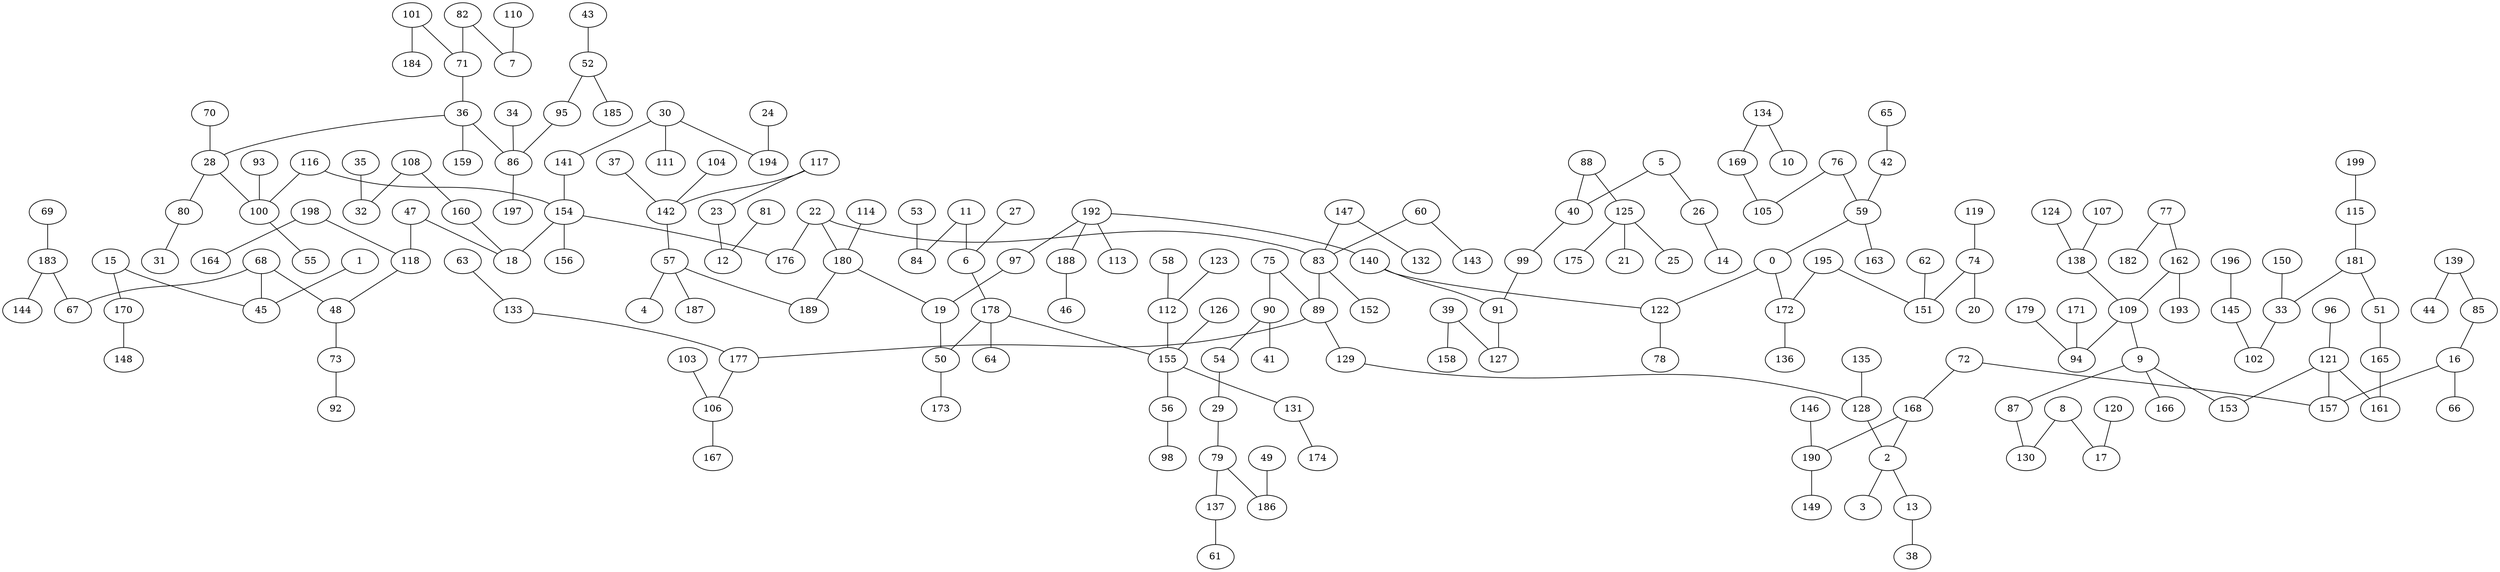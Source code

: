 graph {
16  [Label = "16 (0.00)"]
157  [Label = "157 (0.00)"]
83  [Label = "83 (0.00)"]
89  [Label = "89 (0.00)"]
0  [Label = "0 (0.00)"]
172  [Label = "172 (0.00)"]
116  [Label = "116 (0.00)"]
154  [Label = "154 (0.00)"]
76  [Label = "76 (0.00)"]
59  [Label = "59 (0.00)"]
72  [Label = "72 (0.00)"]
133  [Label = "133 (0.00)"]
177  [Label = "177 (0.00)"]
85  [Label = "85 (0.00)"]
168  [Label = "168 (0.00)"]
190  [Label = "190 (0.00)"]
40  [Label = "40 (0.00)"]
99  [Label = "99 (0.00)"]
178  [Label = "178 (0.00)"]
64  [Label = "64 (0.00)"]
8  [Label = "8 (0.00)"]
130  [Label = "130 (0.00)"]
183  [Label = "183 (0.00)"]
67  [Label = "67 (0.00)"]
171  [Label = "171 (0.00)"]
94  [Label = "94 (0.00)"]
9  [Label = "9 (0.00)"]
153  [Label = "153 (0.00)"]
65  [Label = "65 (0.00)"]
42  [Label = "42 (0.00)"]
192  [Label = "192 (0.00)"]
140  [Label = "140 (0.00)"]
93  [Label = "93 (0.00)"]
100  [Label = "100 (0.00)"]
57  [Label = "57 (0.00)"]
189  [Label = "189 (0.00)"]
125  [Label = "125 (0.00)"]
25  [Label = "25 (0.00)"]
11  [Label = "11 (0.00)"]
6  [Label = "6 (0.00)"]
96  [Label = "96 (0.00)"]
121  [Label = "121 (0.00)"]
134  [Label = "134 (0.00)"]
10  [Label = "10 (0.00)"]
176  [Label = "176 (0.00)"]
196  [Label = "196 (0.00)"]
145  [Label = "145 (0.00)"]
195  [Label = "195 (0.00)"]
151  [Label = "151 (0.00)"]
50  [Label = "50 (0.00)"]
173  [Label = "173 (0.00)"]
131  [Label = "131 (0.00)"]
174  [Label = "174 (0.00)"]
150  [Label = "150 (0.00)"]
33  [Label = "33 (0.00)"]
15  [Label = "15 (0.00)"]
170  [Label = "170 (0.00)"]
129  [Label = "129 (0.00)"]
128  [Label = "128 (0.00)"]
117  [Label = "117 (0.00)"]
142  [Label = "142 (0.00)"]
101  [Label = "101 (0.00)"]
71  [Label = "71 (0.00)"]
124  [Label = "124 (0.00)"]
138  [Label = "138 (0.00)"]
79  [Label = "79 (0.00)"]
186  [Label = "186 (0.00)"]
181  [Label = "181 (0.00)"]
51  [Label = "51 (0.00)"]
22  [Label = "22 (0.00)"]
180  [Label = "180 (0.00)"]
19  [Label = "19 (0.00)"]
26  [Label = "26 (0.00)"]
14  [Label = "14 (0.00)"]
109  [Label = "109 (0.00)"]
48  [Label = "48 (0.00)"]
73  [Label = "73 (0.00)"]
149  [Label = "149 (0.00)"]
17  [Label = "17 (0.00)"]
102  [Label = "102 (0.00)"]
115  [Label = "115 (0.00)"]
88  [Label = "88 (0.00)"]
91  [Label = "91 (0.00)"]
75  [Label = "75 (0.00)"]
90  [Label = "90 (0.00)"]
169  [Label = "169 (0.00)"]
105  [Label = "105 (0.00)"]
198  [Label = "198 (0.00)"]
164  [Label = "164 (0.00)"]
52  [Label = "52 (0.00)"]
95  [Label = "95 (0.00)"]
146  [Label = "146 (0.00)"]
147  [Label = "147 (0.00)"]
28  [Label = "28 (0.00)"]
80  [Label = "80 (0.00)"]
63  [Label = "63 (0.00)"]
108  [Label = "108 (0.00)"]
32  [Label = "32 (0.00)"]
141  [Label = "141 (0.00)"]
185  [Label = "185 (0.00)"]
106  [Label = "106 (0.00)"]
167  [Label = "167 (0.00)"]
199  [Label = "199 (0.00)"]
58  [Label = "58 (0.00)"]
112  [Label = "112 (0.00)"]
135  [Label = "135 (0.00)"]
122  [Label = "122 (0.00)"]
35  [Label = "35 (0.00)"]
47  [Label = "47 (0.00)"]
118  [Label = "118 (0.00)"]
70  [Label = "70 (0.00)"]
66  [Label = "66 (0.00)"]
103  [Label = "103 (0.00)"]
30  [Label = "30 (0.00)"]
194  [Label = "194 (0.00)"]
36  [Label = "36 (0.00)"]
159  [Label = "159 (0.00)"]
45  [Label = "45 (0.00)"]
18  [Label = "18 (0.00)"]
107  [Label = "107 (0.00)"]
187  [Label = "187 (0.00)"]
37  [Label = "37 (0.00)"]
2  [Label = "2 (0.00)"]
74  [Label = "74 (0.00)"]
86  [Label = "86 (0.00)"]
197  [Label = "197 (0.00)"]
148  [Label = "148 (0.00)"]
161  [Label = "161 (0.00)"]
97  [Label = "97 (0.00)"]
87  [Label = "87 (0.00)"]
92  [Label = "92 (0.00)"]
1  [Label = "1 (0.00)"]
152  [Label = "152 (0.00)"]
166  [Label = "166 (0.00)"]
82  [Label = "82 (0.00)"]
60  [Label = "60 (0.00)"]
175  [Label = "175 (0.00)"]
139  [Label = "139 (0.00)"]
44  [Label = "44 (0.00)"]
113  [Label = "113 (0.00)"]
13  [Label = "13 (0.00)"]
27  [Label = "27 (0.00)"]
165  [Label = "165 (0.00)"]
20  [Label = "20 (0.00)"]
5  [Label = "5 (0.00)"]
132  [Label = "132 (0.00)"]
155  [Label = "155 (0.00)"]
160  [Label = "160 (0.00)"]
119  [Label = "119 (0.00)"]
3  [Label = "3 (0.00)"]
188  [Label = "188 (0.00)"]
46  [Label = "46 (0.00)"]
111  [Label = "111 (0.00)"]
123  [Label = "123 (0.00)"]
68  [Label = "68 (0.00)"]
49  [Label = "49 (0.00)"]
77  [Label = "77 (0.00)"]
182  [Label = "182 (0.00)"]
31  [Label = "31 (0.00)"]
54  [Label = "54 (0.00)"]
4  [Label = "4 (0.00)"]
23  [Label = "23 (0.00)"]
127  [Label = "127 (0.00)"]
162  [Label = "162 (0.00)"]
144  [Label = "144 (0.00)"]
29  [Label = "29 (0.00)"]
136  [Label = "136 (0.00)"]
62  [Label = "62 (0.00)"]
156  [Label = "156 (0.00)"]
24  [Label = "24 (0.00)"]
56  [Label = "56 (0.00)"]
110  [Label = "110 (0.00)"]
7  [Label = "7 (0.00)"]
84  [Label = "84 (0.00)"]
43  [Label = "43 (0.00)"]
69  [Label = "69 (0.00)"]
104  [Label = "104 (0.00)"]
53  [Label = "53 (0.00)"]
98  [Label = "98 (0.00)"]
12  [Label = "12 (0.00)"]
143  [Label = "143 (0.00)"]
39  [Label = "39 (0.00)"]
120  [Label = "120 (0.00)"]
158  [Label = "158 (0.00)"]
78  [Label = "78 (0.00)"]
38  [Label = "38 (0.00)"]
137  [Label = "137 (0.00)"]
193  [Label = "193 (0.00)"]
21  [Label = "21 (0.00)"]
55  [Label = "55 (0.00)"]
34  [Label = "34 (0.00)"]
179  [Label = "179 (0.00)"]
114  [Label = "114 (0.00)"]
61  [Label = "61 (0.00)"]
41  [Label = "41 (0.00)"]
126  [Label = "126 (0.00)"]
184  [Label = "184 (0.00)"]
163  [Label = "163 (0.00)"]
81  [Label = "81 (0.00)"]

16--157  [Label = "5.91"]
83--89  [Label = "6.42"]
0--172  [Label = "6.57"]
116--154  [Label = "6.73"]
76--59  [Label = "8.00"]
72--157  [Label = "10.54"]
133--177  [Label = "13.80"]
85--16  [Label = "14.02"]
168--190  [Label = "14.94"]
40--99  [Label = "17.41"]
178--64  [Label = "17.81"]
8--130  [Label = "18.37"]
183--67  [Label = "18.52"]
171--94  [Label = "26.03"]
9--153  [Label = "28.91"]
65--42  [Label = "32.64"]
192--140  [Label = "32.96"]
93--100  [Label = "38.00"]
57--189  [Label = "43.99"]
125--25  [Label = "49.08"]
11--6  [Label = "52.56"]
96--121  [Label = "52.76"]
134--10  [Label = "53.23"]
154--176  [Label = "53.23"]
196--145  [Label = "53.38"]
195--151  [Label = "56.99"]
50--173  [Label = "58.00"]
131--174  [Label = "63.58"]
150--33  [Label = "68.79"]
15--170  [Label = "68.86"]
129--128  [Label = "70.25"]
117--142  [Label = "70.65"]
101--71  [Label = "72.00"]
124--138  [Label = "73.57"]
79--186  [Label = "74.23"]
181--51  [Label = "74.66"]
22--180  [Label = "75.44"]
19--50  [Label = "75.65"]
26--14  [Label = "77.52"]
109--9  [Label = "82.90"]
48--73  [Label = "82.91"]
190--149  [Label = "83.37"]
8--17  [Label = "85.69"]
33--102  [Label = "88.67"]
121--153  [Label = "93.86"]
115--181  [Label = "94.44"]
195--172  [Label = "100.15"]
88--125  [Label = "102.27"]
140--91  [Label = "102.74"]
75--90  [Label = "104.51"]
169--105  [Label = "105.97"]
89--177  [Label = "109.58"]
198--164  [Label = "114.19"]
52--95  [Label = "115.66"]
146--190  [Label = "115.95"]
147--83  [Label = "119.82"]
28--80  [Label = "121.73"]
63--133  [Label = "126.84"]
108--32  [Label = "127.80"]
141--154  [Label = "128.26"]
52--185  [Label = "128.81"]
106--167  [Label = "136.78"]
199--115  [Label = "137.02"]
58--112  [Label = "141.30"]
135--128  [Label = "146.70"]
0--122  [Label = "148.63"]
35--32  [Label = "151.05"]
47--118  [Label = "151.88"]
70--28  [Label = "154.77"]
16--66  [Label = "157.70"]
103--106  [Label = "158.72"]
30--194  [Label = "159.05"]
22--83  [Label = "161.36"]
180--189  [Label = "163.07"]
36--159  [Label = "164.98"]
22--176  [Label = "165.69"]
15--45  [Label = "166.38"]
121--157  [Label = "166.83"]
154--18  [Label = "170.76"]
89--129  [Label = "172.88"]
99--91  [Label = "174.17"]
76--105  [Label = "174.64"]
181--33  [Label = "175.90"]
107--138  [Label = "176.23"]
57--187  [Label = "177.29"]
37--142  [Label = "179.02"]
168--2  [Label = "180.64"]
74--151  [Label = "182.29"]
95--86  [Label = "183.27"]
86--197  [Label = "185.77"]
75--89  [Label = "186.75"]
170--148  [Label = "187.29"]
121--161  [Label = "188.06"]
36--28  [Label = "189.63"]
192--97  [Label = "190.43"]
9--87  [Label = "196.27"]
73--92  [Label = "197.38"]
1--45  [Label = "199.24"]
83--152  [Label = "199.78"]
138--109  [Label = "200.11"]
9--166  [Label = "202.03"]
82--71  [Label = "202.24"]
180--19  [Label = "203.35"]
60--83  [Label = "207.95"]
125--175  [Label = "208.83"]
139--44  [Label = "212.44"]
59--0  [Label = "212.85"]
192--113  [Label = "213.01"]
128--2  [Label = "216.02"]
6--178  [Label = "216.50"]
2--13  [Label = "220.06"]
27--6  [Label = "226.00"]
51--165  [Label = "226.09"]
165--161  [Label = "229.93"]
74--20  [Label = "233.53"]
5--26  [Label = "234.02"]
147--132  [Label = "240.92"]
72--168  [Label = "241.25"]
87--130  [Label = "241.58"]
5--40  [Label = "243.37"]
28--100  [Label = "244.74"]
112--155  [Label = "246.99"]
177--106  [Label = "247.57"]
108--160  [Label = "249.54"]
140--122  [Label = "250.83"]
47--18  [Label = "251.44"]
178--50  [Label = "253.29"]
97--19  [Label = "253.31"]
119--74  [Label = "253.71"]
2--3  [Label = "260.29"]
188--46  [Label = "260.81"]
30--111  [Label = "266.67"]
123--112  [Label = "268.10"]
68--48  [Label = "268.43"]
30--141  [Label = "269.80"]
49--186  [Label = "272.70"]
77--182  [Label = "286.45"]
178--155  [Label = "287.05"]
192--188  [Label = "289.14"]
80--31  [Label = "289.90"]
88--40  [Label = "291.63"]
90--54  [Label = "292.58"]
57--4  [Label = "295.77"]
118--48  [Label = "298.89"]
71--36  [Label = "301.77"]
145--102  [Label = "301.91"]
117--23  [Label = "302.15"]
142--57  [Label = "303.23"]
91--127  [Label = "304.82"]
116--100  [Label = "313.41"]
162--109  [Label = "315.71"]
183--144  [Label = "317.72"]
29--79  [Label = "319.10"]
172--136  [Label = "322.84"]
62--151  [Label = "327.99"]
154--156  [Label = "333.36"]
24--194  [Label = "333.56"]
155--56  [Label = "338.55"]
198--118  [Label = "339.34"]
110--7  [Label = "349.07"]
68--67  [Label = "349.51"]
11--84  [Label = "352.56"]
134--169  [Label = "356.27"]
155--131  [Label = "358.40"]
43--52  [Label = "364.26"]
109--94  [Label = "371.16"]
69--183  [Label = "377.23"]
68--45  [Label = "380.23"]
160--18  [Label = "381.12"]
36--86  [Label = "381.83"]
54--29  [Label = "388.28"]
104--142  [Label = "403.39"]
53--84  [Label = "414.57"]
56--98  [Label = "414.91"]
82--7  [Label = "418.29"]
23--12  [Label = "418.40"]
139--85  [Label = "426.99"]
60--143  [Label = "428.71"]
39--127  [Label = "431.78"]
120--17  [Label = "436.21"]
39--158  [Label = "457.48"]
122--78  [Label = "467.82"]
13--38  [Label = "469.10"]
77--162  [Label = "502.76"]
79--137  [Label = "506.82"]
162--193  [Label = "520.32"]
125--21  [Label = "603.18"]
100--55  [Label = "638.99"]
34--86  [Label = "652.62"]
179--94  [Label = "655.15"]
114--180  [Label = "667.88"]
137--61  [Label = "686.88"]
90--41  [Label = "763.62"]
126--155  [Label = "794.92"]
101--184  [Label = "807.37"]
42--59  [Label = "837.22"]
59--163  [Label = "873.30"]
81--12  [Label = "898.79"]
}
